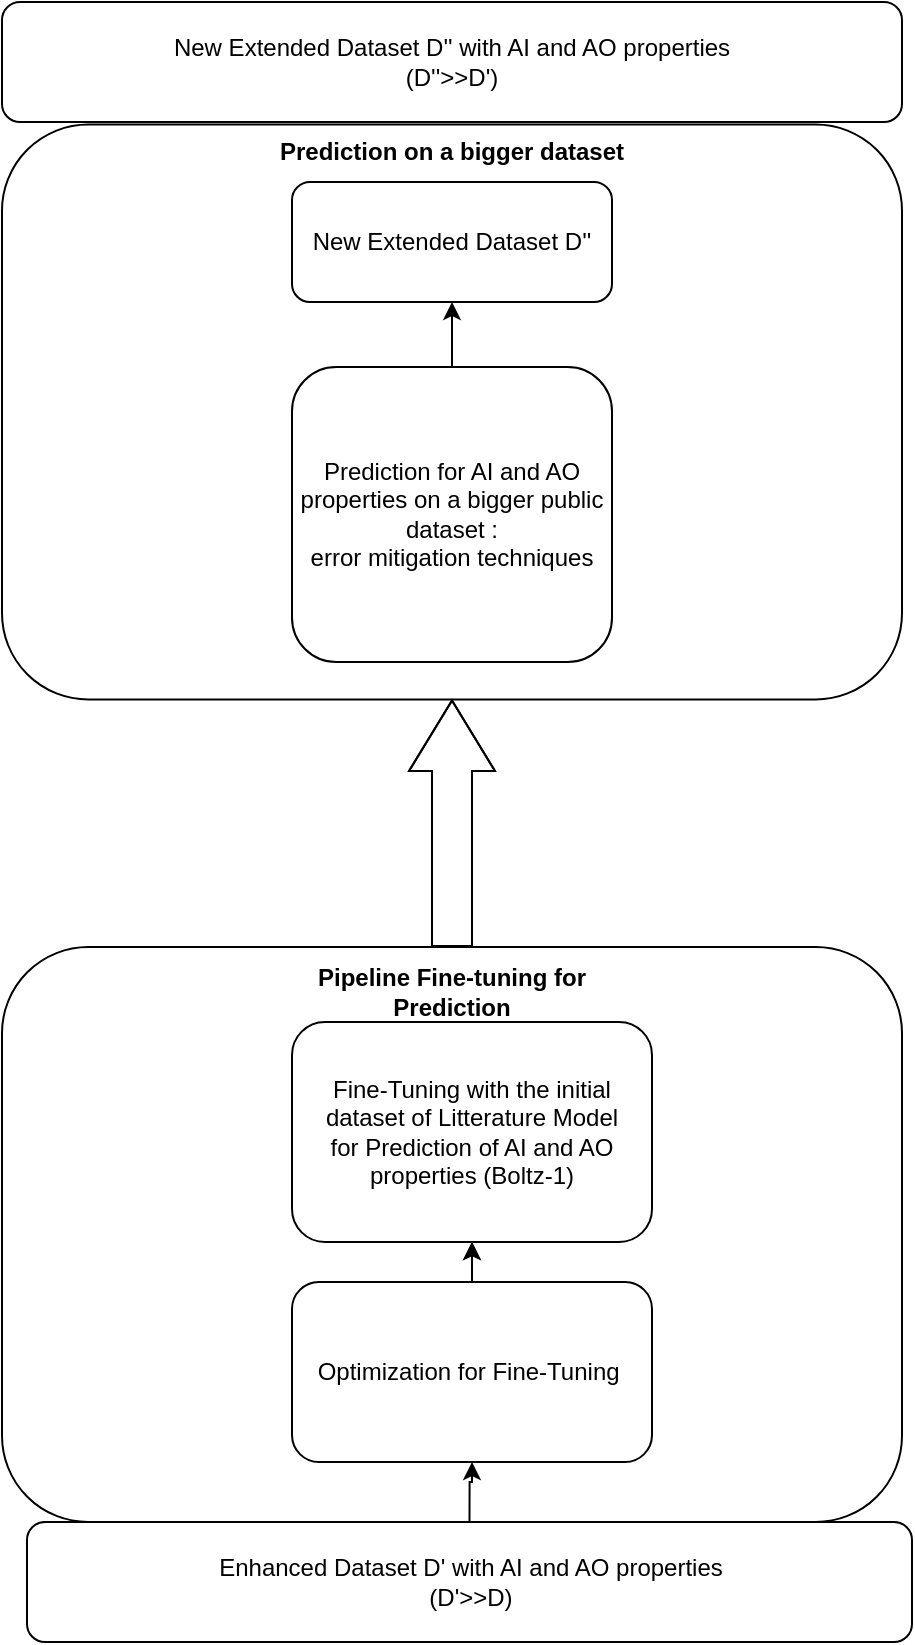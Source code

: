 <mxfile version="26.0.6">
  <diagram name="Page-1" id="Sxj8IKX6KYS_OcdlQ4ZV">
    <mxGraphModel dx="1674" dy="1846" grid="1" gridSize="10" guides="1" tooltips="1" connect="1" arrows="1" fold="1" page="1" pageScale="1" pageWidth="850" pageHeight="1100" math="0" shadow="0">
      <root>
        <mxCell id="0" />
        <mxCell id="1" parent="0" />
        <mxCell id="unDtKZzl3FnLT_fI_RJo-2" value="" style="rounded=1;whiteSpace=wrap;html=1;fillColor=#FFFFFF;rotation=90;" vertex="1" parent="1">
          <mxGeometry x="196.25" y="321.25" width="287.5" height="450" as="geometry" />
        </mxCell>
        <mxCell id="unDtKZzl3FnLT_fI_RJo-3" value="&lt;b class=&quot;custom-cursor-default-hover&quot;&gt;Pipeline Fine-tuning for Prediction&lt;/b&gt;" style="text;html=1;align=center;verticalAlign=middle;whiteSpace=wrap;rounded=0;" vertex="1" parent="1">
          <mxGeometry x="250" y="410" width="180" height="30" as="geometry" />
        </mxCell>
        <mxCell id="unDtKZzl3FnLT_fI_RJo-16" style="edgeStyle=orthogonalEdgeStyle;rounded=0;orthogonalLoop=1;jettySize=auto;html=1;exitX=0.5;exitY=0;exitDx=0;exitDy=0;entryX=0.5;entryY=1;entryDx=0;entryDy=0;" edge="1" parent="1" source="unDtKZzl3FnLT_fI_RJo-4" target="unDtKZzl3FnLT_fI_RJo-5">
          <mxGeometry relative="1" as="geometry" />
        </mxCell>
        <mxCell id="unDtKZzl3FnLT_fI_RJo-13" style="edgeStyle=orthogonalEdgeStyle;rounded=0;orthogonalLoop=1;jettySize=auto;html=1;exitX=0.5;exitY=0;exitDx=0;exitDy=0;entryX=0.5;entryY=1;entryDx=0;entryDy=0;" edge="1" parent="1" source="unDtKZzl3FnLT_fI_RJo-4" target="unDtKZzl3FnLT_fI_RJo-5">
          <mxGeometry relative="1" as="geometry" />
        </mxCell>
        <mxCell id="unDtKZzl3FnLT_fI_RJo-4" value="Optimization for Fine-Tuning&amp;nbsp;" style="rounded=1;whiteSpace=wrap;html=1;" vertex="1" parent="1">
          <mxGeometry x="260" y="570" width="180" height="90" as="geometry" />
        </mxCell>
        <mxCell id="unDtKZzl3FnLT_fI_RJo-5" value="Fine-Tuning with the initial dataset of Litterature Model&lt;div class=&quot;custom-cursor-default-hover&quot;&gt;for Prediction of AI and AO properties (Boltz-1)&lt;/div&gt;" style="rounded=1;whiteSpace=wrap;html=1;" vertex="1" parent="1">
          <mxGeometry x="260" y="440" width="180" height="110" as="geometry" />
        </mxCell>
        <mxCell id="unDtKZzl3FnLT_fI_RJo-6" value="" style="rounded=1;whiteSpace=wrap;html=1;fillColor=#FFFFFF;rotation=90;" vertex="1" parent="1">
          <mxGeometry x="196.25" y="-90" width="287.5" height="450" as="geometry" />
        </mxCell>
        <mxCell id="unDtKZzl3FnLT_fI_RJo-7" value="" style="shape=flexArrow;endArrow=classic;html=1;rounded=0;entryX=1;entryY=0.5;entryDx=0;entryDy=0;exitX=0;exitY=0.5;exitDx=0;exitDy=0;endWidth=22;endSize=11.42;width=20;" edge="1" parent="1" source="unDtKZzl3FnLT_fI_RJo-2" target="unDtKZzl3FnLT_fI_RJo-6">
          <mxGeometry width="50" height="50" relative="1" as="geometry">
            <mxPoint x="340" y="400" as="sourcePoint" />
            <mxPoint x="380" y="350" as="targetPoint" />
            <Array as="points">
              <mxPoint x="340" y="370" />
              <mxPoint x="340" y="340" />
            </Array>
          </mxGeometry>
        </mxCell>
        <mxCell id="unDtKZzl3FnLT_fI_RJo-14" style="edgeStyle=orthogonalEdgeStyle;rounded=0;orthogonalLoop=1;jettySize=auto;html=1;exitX=0.5;exitY=0;exitDx=0;exitDy=0;" edge="1" parent="1" source="unDtKZzl3FnLT_fI_RJo-8" target="unDtKZzl3FnLT_fI_RJo-10">
          <mxGeometry relative="1" as="geometry" />
        </mxCell>
        <mxCell id="unDtKZzl3FnLT_fI_RJo-8" value="Prediction for AI and AO properties on a bigger public dataset :&lt;div&gt;error mitigation techniques&lt;/div&gt;" style="rounded=1;whiteSpace=wrap;html=1;" vertex="1" parent="1">
          <mxGeometry x="260" y="112.5" width="160" height="147.5" as="geometry" />
        </mxCell>
        <mxCell id="unDtKZzl3FnLT_fI_RJo-9" value="&lt;b&gt;Prediction on a bigger dataset&lt;/b&gt;" style="text;html=1;align=center;verticalAlign=middle;whiteSpace=wrap;rounded=0;" vertex="1" parent="1">
          <mxGeometry x="250" y="-10" width="180" height="30" as="geometry" />
        </mxCell>
        <mxCell id="unDtKZzl3FnLT_fI_RJo-10" value="New Extended Dataset D&#39;&#39;" style="rounded=1;whiteSpace=wrap;html=1;" vertex="1" parent="1">
          <mxGeometry x="260" y="20" width="160" height="60" as="geometry" />
        </mxCell>
        <mxCell id="unDtKZzl3FnLT_fI_RJo-17" style="edgeStyle=orthogonalEdgeStyle;rounded=0;orthogonalLoop=1;jettySize=auto;html=1;exitX=0.5;exitY=0;exitDx=0;exitDy=0;" edge="1" parent="1" source="unDtKZzl3FnLT_fI_RJo-11" target="unDtKZzl3FnLT_fI_RJo-4">
          <mxGeometry relative="1" as="geometry" />
        </mxCell>
        <mxCell id="unDtKZzl3FnLT_fI_RJo-11" value="Enhanced Dataset D&#39; with AI and AO properties&lt;div&gt;(D&#39;&amp;gt;&amp;gt;D)&lt;/div&gt;" style="rounded=1;whiteSpace=wrap;html=1;" vertex="1" parent="1">
          <mxGeometry x="127.5" y="690" width="442.5" height="60" as="geometry" />
        </mxCell>
        <mxCell id="unDtKZzl3FnLT_fI_RJo-15" value="New Extended Dataset D&#39;&#39; with AI and AO properties&lt;div&gt;(D&#39;&#39;&amp;gt;&amp;gt;D&#39;)&lt;/div&gt;" style="rounded=1;whiteSpace=wrap;html=1;" vertex="1" parent="1">
          <mxGeometry x="115" y="-70" width="450" height="60" as="geometry" />
        </mxCell>
      </root>
    </mxGraphModel>
  </diagram>
</mxfile>
